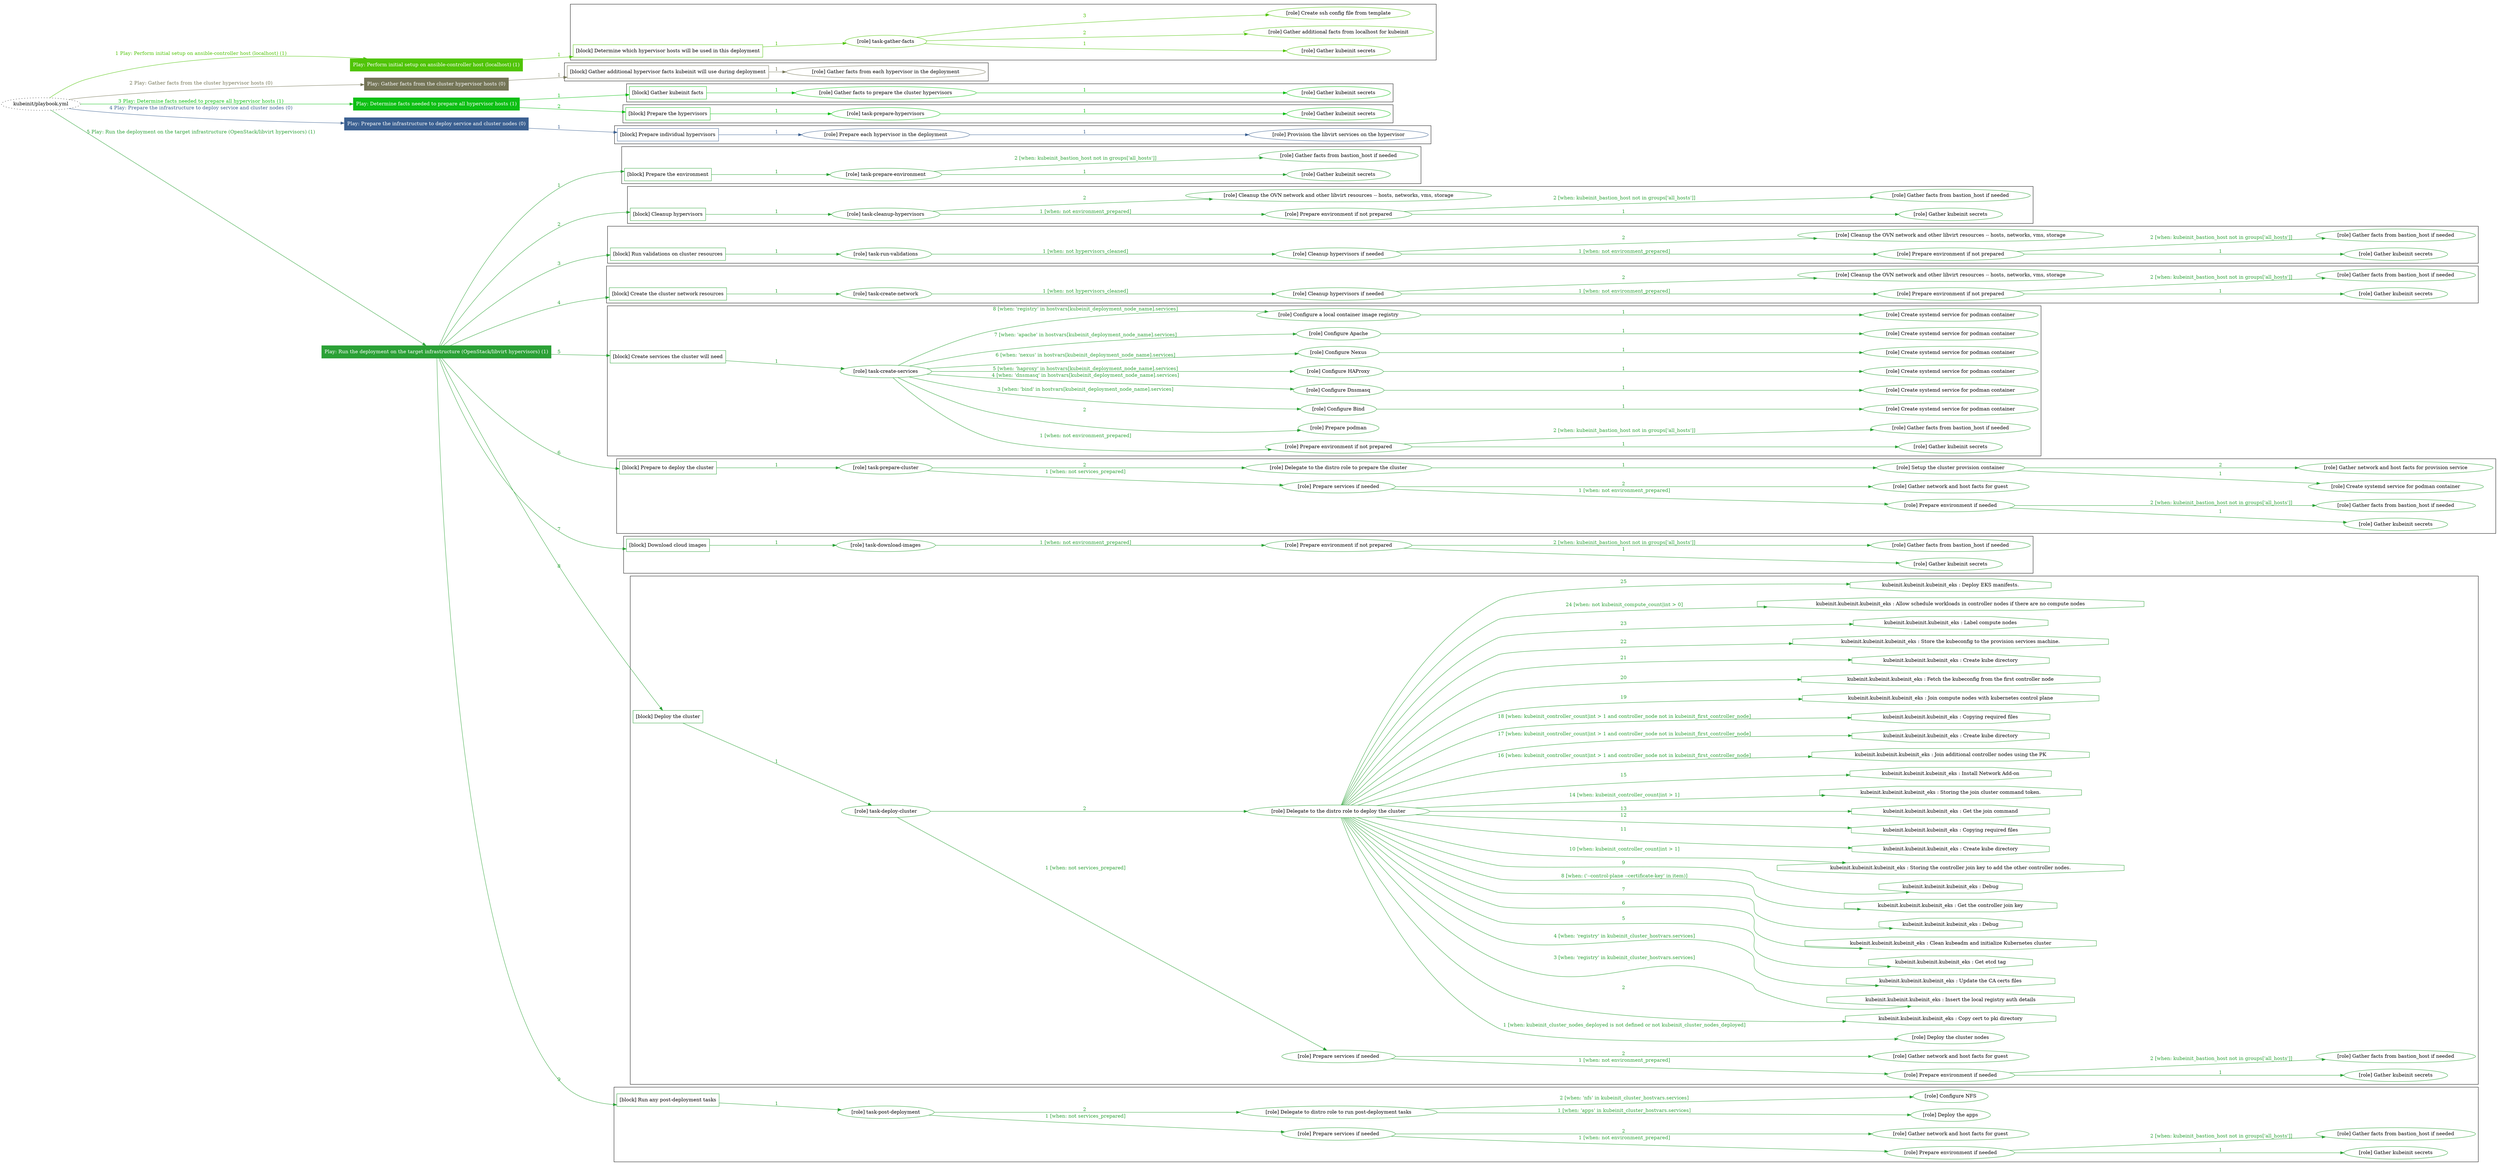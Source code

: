 digraph {
	graph [concentrate=true ordering=in rankdir=LR ratio=fill]
	edge [esep=5 sep=10]
	"kubeinit/playbook.yml" [URL="/home/runner/work/kubeinit/kubeinit/kubeinit/playbook.yml" id=playbook_4eaa4ac2 style=dotted]
	"kubeinit/playbook.yml" -> play_389b3fda [label="1 Play: Perform initial setup on ansible-controller host (localhost) (1)" color="#50c408" fontcolor="#50c408" id=edge_play_389b3fda labeltooltip="1 Play: Perform initial setup on ansible-controller host (localhost) (1)" tooltip="1 Play: Perform initial setup on ansible-controller host (localhost) (1)"]
	subgraph "Play: Perform initial setup on ansible-controller host (localhost) (1)" {
		play_389b3fda [label="Play: Perform initial setup on ansible-controller host (localhost) (1)" URL="/home/runner/work/kubeinit/kubeinit/kubeinit/playbook.yml" color="#50c408" fontcolor="#ffffff" id=play_389b3fda shape=box style=filled tooltip=localhost]
		play_389b3fda -> block_c5cfc86b [label=1 color="#50c408" fontcolor="#50c408" id=edge_block_c5cfc86b labeltooltip=1 tooltip=1]
		subgraph cluster_block_c5cfc86b {
			block_c5cfc86b [label="[block] Determine which hypervisor hosts will be used in this deployment" URL="/home/runner/work/kubeinit/kubeinit/kubeinit/playbook.yml" color="#50c408" id=block_c5cfc86b labeltooltip="Determine which hypervisor hosts will be used in this deployment" shape=box tooltip="Determine which hypervisor hosts will be used in this deployment"]
			block_c5cfc86b -> role_3ee952dc [label="1 " color="#50c408" fontcolor="#50c408" id=edge_role_3ee952dc labeltooltip="1 " tooltip="1 "]
			subgraph "task-gather-facts" {
				role_3ee952dc [label="[role] task-gather-facts" URL="/home/runner/work/kubeinit/kubeinit/kubeinit/playbook.yml" color="#50c408" id=role_3ee952dc tooltip="task-gather-facts"]
				role_3ee952dc -> role_5dbcf4b1 [label="1 " color="#50c408" fontcolor="#50c408" id=edge_role_5dbcf4b1 labeltooltip="1 " tooltip="1 "]
				subgraph "Gather kubeinit secrets" {
					role_5dbcf4b1 [label="[role] Gather kubeinit secrets" URL="/home/runner/.ansible/collections/ansible_collections/kubeinit/kubeinit/roles/kubeinit_prepare/tasks/build_hypervisors_group.yml" color="#50c408" id=role_5dbcf4b1 tooltip="Gather kubeinit secrets"]
				}
				role_3ee952dc -> role_9d2fc54e [label="2 " color="#50c408" fontcolor="#50c408" id=edge_role_9d2fc54e labeltooltip="2 " tooltip="2 "]
				subgraph "Gather additional facts from localhost for kubeinit" {
					role_9d2fc54e [label="[role] Gather additional facts from localhost for kubeinit" URL="/home/runner/.ansible/collections/ansible_collections/kubeinit/kubeinit/roles/kubeinit_prepare/tasks/build_hypervisors_group.yml" color="#50c408" id=role_9d2fc54e tooltip="Gather additional facts from localhost for kubeinit"]
				}
				role_3ee952dc -> role_107db66c [label="3 " color="#50c408" fontcolor="#50c408" id=edge_role_107db66c labeltooltip="3 " tooltip="3 "]
				subgraph "Create ssh config file from template" {
					role_107db66c [label="[role] Create ssh config file from template" URL="/home/runner/.ansible/collections/ansible_collections/kubeinit/kubeinit/roles/kubeinit_prepare/tasks/build_hypervisors_group.yml" color="#50c408" id=role_107db66c tooltip="Create ssh config file from template"]
				}
			}
		}
	}
	"kubeinit/playbook.yml" -> play_c2d17267 [label="2 Play: Gather facts from the cluster hypervisor hosts (0)" color="#747557" fontcolor="#747557" id=edge_play_c2d17267 labeltooltip="2 Play: Gather facts from the cluster hypervisor hosts (0)" tooltip="2 Play: Gather facts from the cluster hypervisor hosts (0)"]
	subgraph "Play: Gather facts from the cluster hypervisor hosts (0)" {
		play_c2d17267 [label="Play: Gather facts from the cluster hypervisor hosts (0)" URL="/home/runner/work/kubeinit/kubeinit/kubeinit/playbook.yml" color="#747557" fontcolor="#ffffff" id=play_c2d17267 shape=box style=filled tooltip="Play: Gather facts from the cluster hypervisor hosts (0)"]
		play_c2d17267 -> block_f0e3a8f0 [label=1 color="#747557" fontcolor="#747557" id=edge_block_f0e3a8f0 labeltooltip=1 tooltip=1]
		subgraph cluster_block_f0e3a8f0 {
			block_f0e3a8f0 [label="[block] Gather additional hypervisor facts kubeinit will use during deployment" URL="/home/runner/work/kubeinit/kubeinit/kubeinit/playbook.yml" color="#747557" id=block_f0e3a8f0 labeltooltip="Gather additional hypervisor facts kubeinit will use during deployment" shape=box tooltip="Gather additional hypervisor facts kubeinit will use during deployment"]
			block_f0e3a8f0 -> role_b807573f [label="1 " color="#747557" fontcolor="#747557" id=edge_role_b807573f labeltooltip="1 " tooltip="1 "]
			subgraph "Gather facts from each hypervisor in the deployment" {
				role_b807573f [label="[role] Gather facts from each hypervisor in the deployment" URL="/home/runner/work/kubeinit/kubeinit/kubeinit/playbook.yml" color="#747557" id=role_b807573f tooltip="Gather facts from each hypervisor in the deployment"]
			}
		}
	}
	"kubeinit/playbook.yml" -> play_6e90fff3 [label="3 Play: Determine facts needed to prepare all hypervisor hosts (1)" color="#0dbf14" fontcolor="#0dbf14" id=edge_play_6e90fff3 labeltooltip="3 Play: Determine facts needed to prepare all hypervisor hosts (1)" tooltip="3 Play: Determine facts needed to prepare all hypervisor hosts (1)"]
	subgraph "Play: Determine facts needed to prepare all hypervisor hosts (1)" {
		play_6e90fff3 [label="Play: Determine facts needed to prepare all hypervisor hosts (1)" URL="/home/runner/work/kubeinit/kubeinit/kubeinit/playbook.yml" color="#0dbf14" fontcolor="#ffffff" id=play_6e90fff3 shape=box style=filled tooltip=localhost]
		play_6e90fff3 -> block_ee48f2d7 [label=1 color="#0dbf14" fontcolor="#0dbf14" id=edge_block_ee48f2d7 labeltooltip=1 tooltip=1]
		subgraph cluster_block_ee48f2d7 {
			block_ee48f2d7 [label="[block] Gather kubeinit facts" URL="/home/runner/work/kubeinit/kubeinit/kubeinit/playbook.yml" color="#0dbf14" id=block_ee48f2d7 labeltooltip="Gather kubeinit facts" shape=box tooltip="Gather kubeinit facts"]
			block_ee48f2d7 -> role_a13eeb2f [label="1 " color="#0dbf14" fontcolor="#0dbf14" id=edge_role_a13eeb2f labeltooltip="1 " tooltip="1 "]
			subgraph "Gather facts to prepare the cluster hypervisors" {
				role_a13eeb2f [label="[role] Gather facts to prepare the cluster hypervisors" URL="/home/runner/work/kubeinit/kubeinit/kubeinit/playbook.yml" color="#0dbf14" id=role_a13eeb2f tooltip="Gather facts to prepare the cluster hypervisors"]
				role_a13eeb2f -> role_ebe584b3 [label="1 " color="#0dbf14" fontcolor="#0dbf14" id=edge_role_ebe584b3 labeltooltip="1 " tooltip="1 "]
				subgraph "Gather kubeinit secrets" {
					role_ebe584b3 [label="[role] Gather kubeinit secrets" URL="/home/runner/.ansible/collections/ansible_collections/kubeinit/kubeinit/roles/kubeinit_prepare/tasks/gather_kubeinit_facts.yml" color="#0dbf14" id=role_ebe584b3 tooltip="Gather kubeinit secrets"]
				}
			}
		}
		play_6e90fff3 -> block_128066a4 [label=2 color="#0dbf14" fontcolor="#0dbf14" id=edge_block_128066a4 labeltooltip=2 tooltip=2]
		subgraph cluster_block_128066a4 {
			block_128066a4 [label="[block] Prepare the hypervisors" URL="/home/runner/work/kubeinit/kubeinit/kubeinit/playbook.yml" color="#0dbf14" id=block_128066a4 labeltooltip="Prepare the hypervisors" shape=box tooltip="Prepare the hypervisors"]
			block_128066a4 -> role_3f89dc6e [label="1 " color="#0dbf14" fontcolor="#0dbf14" id=edge_role_3f89dc6e labeltooltip="1 " tooltip="1 "]
			subgraph "task-prepare-hypervisors" {
				role_3f89dc6e [label="[role] task-prepare-hypervisors" URL="/home/runner/work/kubeinit/kubeinit/kubeinit/playbook.yml" color="#0dbf14" id=role_3f89dc6e tooltip="task-prepare-hypervisors"]
				role_3f89dc6e -> role_846c3383 [label="1 " color="#0dbf14" fontcolor="#0dbf14" id=edge_role_846c3383 labeltooltip="1 " tooltip="1 "]
				subgraph "Gather kubeinit secrets" {
					role_846c3383 [label="[role] Gather kubeinit secrets" URL="/home/runner/.ansible/collections/ansible_collections/kubeinit/kubeinit/roles/kubeinit_prepare/tasks/gather_kubeinit_facts.yml" color="#0dbf14" id=role_846c3383 tooltip="Gather kubeinit secrets"]
				}
			}
		}
	}
	"kubeinit/playbook.yml" -> play_71c38db3 [label="4 Play: Prepare the infrastructure to deploy service and cluster nodes (0)" color="#3b6091" fontcolor="#3b6091" id=edge_play_71c38db3 labeltooltip="4 Play: Prepare the infrastructure to deploy service and cluster nodes (0)" tooltip="4 Play: Prepare the infrastructure to deploy service and cluster nodes (0)"]
	subgraph "Play: Prepare the infrastructure to deploy service and cluster nodes (0)" {
		play_71c38db3 [label="Play: Prepare the infrastructure to deploy service and cluster nodes (0)" URL="/home/runner/work/kubeinit/kubeinit/kubeinit/playbook.yml" color="#3b6091" fontcolor="#ffffff" id=play_71c38db3 shape=box style=filled tooltip="Play: Prepare the infrastructure to deploy service and cluster nodes (0)"]
		play_71c38db3 -> block_37c9a127 [label=1 color="#3b6091" fontcolor="#3b6091" id=edge_block_37c9a127 labeltooltip=1 tooltip=1]
		subgraph cluster_block_37c9a127 {
			block_37c9a127 [label="[block] Prepare individual hypervisors" URL="/home/runner/work/kubeinit/kubeinit/kubeinit/playbook.yml" color="#3b6091" id=block_37c9a127 labeltooltip="Prepare individual hypervisors" shape=box tooltip="Prepare individual hypervisors"]
			block_37c9a127 -> role_8c70f0a2 [label="1 " color="#3b6091" fontcolor="#3b6091" id=edge_role_8c70f0a2 labeltooltip="1 " tooltip="1 "]
			subgraph "Prepare each hypervisor in the deployment" {
				role_8c70f0a2 [label="[role] Prepare each hypervisor in the deployment" URL="/home/runner/work/kubeinit/kubeinit/kubeinit/playbook.yml" color="#3b6091" id=role_8c70f0a2 tooltip="Prepare each hypervisor in the deployment"]
				role_8c70f0a2 -> role_925595d8 [label="1 " color="#3b6091" fontcolor="#3b6091" id=edge_role_925595d8 labeltooltip="1 " tooltip="1 "]
				subgraph "Provision the libvirt services on the hypervisor" {
					role_925595d8 [label="[role] Provision the libvirt services on the hypervisor" URL="/home/runner/.ansible/collections/ansible_collections/kubeinit/kubeinit/roles/kubeinit_prepare/tasks/prepare_hypervisor.yml" color="#3b6091" id=role_925595d8 tooltip="Provision the libvirt services on the hypervisor"]
				}
			}
		}
	}
	"kubeinit/playbook.yml" -> play_951ae9b7 [label="5 Play: Run the deployment on the target infrastructure (OpenStack/libvirt hypervisors) (1)" color="#2ba136" fontcolor="#2ba136" id=edge_play_951ae9b7 labeltooltip="5 Play: Run the deployment on the target infrastructure (OpenStack/libvirt hypervisors) (1)" tooltip="5 Play: Run the deployment on the target infrastructure (OpenStack/libvirt hypervisors) (1)"]
	subgraph "Play: Run the deployment on the target infrastructure (OpenStack/libvirt hypervisors) (1)" {
		play_951ae9b7 [label="Play: Run the deployment on the target infrastructure (OpenStack/libvirt hypervisors) (1)" URL="/home/runner/work/kubeinit/kubeinit/kubeinit/playbook.yml" color="#2ba136" fontcolor="#ffffff" id=play_951ae9b7 shape=box style=filled tooltip=localhost]
		play_951ae9b7 -> block_eb4e0dd3 [label=1 color="#2ba136" fontcolor="#2ba136" id=edge_block_eb4e0dd3 labeltooltip=1 tooltip=1]
		subgraph cluster_block_eb4e0dd3 {
			block_eb4e0dd3 [label="[block] Prepare the environment" URL="/home/runner/work/kubeinit/kubeinit/kubeinit/playbook.yml" color="#2ba136" id=block_eb4e0dd3 labeltooltip="Prepare the environment" shape=box tooltip="Prepare the environment"]
			block_eb4e0dd3 -> role_709c0f2e [label="1 " color="#2ba136" fontcolor="#2ba136" id=edge_role_709c0f2e labeltooltip="1 " tooltip="1 "]
			subgraph "task-prepare-environment" {
				role_709c0f2e [label="[role] task-prepare-environment" URL="/home/runner/work/kubeinit/kubeinit/kubeinit/playbook.yml" color="#2ba136" id=role_709c0f2e tooltip="task-prepare-environment"]
				role_709c0f2e -> role_3cc2154a [label="1 " color="#2ba136" fontcolor="#2ba136" id=edge_role_3cc2154a labeltooltip="1 " tooltip="1 "]
				subgraph "Gather kubeinit secrets" {
					role_3cc2154a [label="[role] Gather kubeinit secrets" URL="/home/runner/.ansible/collections/ansible_collections/kubeinit/kubeinit/roles/kubeinit_prepare/tasks/gather_kubeinit_facts.yml" color="#2ba136" id=role_3cc2154a tooltip="Gather kubeinit secrets"]
				}
				role_709c0f2e -> role_15e34fb3 [label="2 [when: kubeinit_bastion_host not in groups['all_hosts']]" color="#2ba136" fontcolor="#2ba136" id=edge_role_15e34fb3 labeltooltip="2 [when: kubeinit_bastion_host not in groups['all_hosts']]" tooltip="2 [when: kubeinit_bastion_host not in groups['all_hosts']]"]
				subgraph "Gather facts from bastion_host if needed" {
					role_15e34fb3 [label="[role] Gather facts from bastion_host if needed" URL="/home/runner/.ansible/collections/ansible_collections/kubeinit/kubeinit/roles/kubeinit_prepare/tasks/main.yml" color="#2ba136" id=role_15e34fb3 tooltip="Gather facts from bastion_host if needed"]
				}
			}
		}
		play_951ae9b7 -> block_71222b27 [label=2 color="#2ba136" fontcolor="#2ba136" id=edge_block_71222b27 labeltooltip=2 tooltip=2]
		subgraph cluster_block_71222b27 {
			block_71222b27 [label="[block] Cleanup hypervisors" URL="/home/runner/work/kubeinit/kubeinit/kubeinit/playbook.yml" color="#2ba136" id=block_71222b27 labeltooltip="Cleanup hypervisors" shape=box tooltip="Cleanup hypervisors"]
			block_71222b27 -> role_9282ffd3 [label="1 " color="#2ba136" fontcolor="#2ba136" id=edge_role_9282ffd3 labeltooltip="1 " tooltip="1 "]
			subgraph "task-cleanup-hypervisors" {
				role_9282ffd3 [label="[role] task-cleanup-hypervisors" URL="/home/runner/work/kubeinit/kubeinit/kubeinit/playbook.yml" color="#2ba136" id=role_9282ffd3 tooltip="task-cleanup-hypervisors"]
				role_9282ffd3 -> role_5e392757 [label="1 [when: not environment_prepared]" color="#2ba136" fontcolor="#2ba136" id=edge_role_5e392757 labeltooltip="1 [when: not environment_prepared]" tooltip="1 [when: not environment_prepared]"]
				subgraph "Prepare environment if not prepared" {
					role_5e392757 [label="[role] Prepare environment if not prepared" URL="/home/runner/.ansible/collections/ansible_collections/kubeinit/kubeinit/roles/kubeinit_libvirt/tasks/cleanup_hypervisors.yml" color="#2ba136" id=role_5e392757 tooltip="Prepare environment if not prepared"]
					role_5e392757 -> role_b1d363d3 [label="1 " color="#2ba136" fontcolor="#2ba136" id=edge_role_b1d363d3 labeltooltip="1 " tooltip="1 "]
					subgraph "Gather kubeinit secrets" {
						role_b1d363d3 [label="[role] Gather kubeinit secrets" URL="/home/runner/.ansible/collections/ansible_collections/kubeinit/kubeinit/roles/kubeinit_prepare/tasks/gather_kubeinit_facts.yml" color="#2ba136" id=role_b1d363d3 tooltip="Gather kubeinit secrets"]
					}
					role_5e392757 -> role_bd1eea1e [label="2 [when: kubeinit_bastion_host not in groups['all_hosts']]" color="#2ba136" fontcolor="#2ba136" id=edge_role_bd1eea1e labeltooltip="2 [when: kubeinit_bastion_host not in groups['all_hosts']]" tooltip="2 [when: kubeinit_bastion_host not in groups['all_hosts']]"]
					subgraph "Gather facts from bastion_host if needed" {
						role_bd1eea1e [label="[role] Gather facts from bastion_host if needed" URL="/home/runner/.ansible/collections/ansible_collections/kubeinit/kubeinit/roles/kubeinit_prepare/tasks/main.yml" color="#2ba136" id=role_bd1eea1e tooltip="Gather facts from bastion_host if needed"]
					}
				}
				role_9282ffd3 -> role_4895299f [label="2 " color="#2ba136" fontcolor="#2ba136" id=edge_role_4895299f labeltooltip="2 " tooltip="2 "]
				subgraph "Cleanup the OVN network and other libvirt resources -- hosts, networks, vms, storage" {
					role_4895299f [label="[role] Cleanup the OVN network and other libvirt resources -- hosts, networks, vms, storage" URL="/home/runner/.ansible/collections/ansible_collections/kubeinit/kubeinit/roles/kubeinit_libvirt/tasks/cleanup_hypervisors.yml" color="#2ba136" id=role_4895299f tooltip="Cleanup the OVN network and other libvirt resources -- hosts, networks, vms, storage"]
				}
			}
		}
		play_951ae9b7 -> block_9e4df261 [label=3 color="#2ba136" fontcolor="#2ba136" id=edge_block_9e4df261 labeltooltip=3 tooltip=3]
		subgraph cluster_block_9e4df261 {
			block_9e4df261 [label="[block] Run validations on cluster resources" URL="/home/runner/work/kubeinit/kubeinit/kubeinit/playbook.yml" color="#2ba136" id=block_9e4df261 labeltooltip="Run validations on cluster resources" shape=box tooltip="Run validations on cluster resources"]
			block_9e4df261 -> role_d2668e28 [label="1 " color="#2ba136" fontcolor="#2ba136" id=edge_role_d2668e28 labeltooltip="1 " tooltip="1 "]
			subgraph "task-run-validations" {
				role_d2668e28 [label="[role] task-run-validations" URL="/home/runner/work/kubeinit/kubeinit/kubeinit/playbook.yml" color="#2ba136" id=role_d2668e28 tooltip="task-run-validations"]
				role_d2668e28 -> role_432cb6c5 [label="1 [when: not hypervisors_cleaned]" color="#2ba136" fontcolor="#2ba136" id=edge_role_432cb6c5 labeltooltip="1 [when: not hypervisors_cleaned]" tooltip="1 [when: not hypervisors_cleaned]"]
				subgraph "Cleanup hypervisors if needed" {
					role_432cb6c5 [label="[role] Cleanup hypervisors if needed" URL="/home/runner/.ansible/collections/ansible_collections/kubeinit/kubeinit/roles/kubeinit_validations/tasks/main.yml" color="#2ba136" id=role_432cb6c5 tooltip="Cleanup hypervisors if needed"]
					role_432cb6c5 -> role_3a2077da [label="1 [when: not environment_prepared]" color="#2ba136" fontcolor="#2ba136" id=edge_role_3a2077da labeltooltip="1 [when: not environment_prepared]" tooltip="1 [when: not environment_prepared]"]
					subgraph "Prepare environment if not prepared" {
						role_3a2077da [label="[role] Prepare environment if not prepared" URL="/home/runner/.ansible/collections/ansible_collections/kubeinit/kubeinit/roles/kubeinit_libvirt/tasks/cleanup_hypervisors.yml" color="#2ba136" id=role_3a2077da tooltip="Prepare environment if not prepared"]
						role_3a2077da -> role_33b1f776 [label="1 " color="#2ba136" fontcolor="#2ba136" id=edge_role_33b1f776 labeltooltip="1 " tooltip="1 "]
						subgraph "Gather kubeinit secrets" {
							role_33b1f776 [label="[role] Gather kubeinit secrets" URL="/home/runner/.ansible/collections/ansible_collections/kubeinit/kubeinit/roles/kubeinit_prepare/tasks/gather_kubeinit_facts.yml" color="#2ba136" id=role_33b1f776 tooltip="Gather kubeinit secrets"]
						}
						role_3a2077da -> role_b4c699b9 [label="2 [when: kubeinit_bastion_host not in groups['all_hosts']]" color="#2ba136" fontcolor="#2ba136" id=edge_role_b4c699b9 labeltooltip="2 [when: kubeinit_bastion_host not in groups['all_hosts']]" tooltip="2 [when: kubeinit_bastion_host not in groups['all_hosts']]"]
						subgraph "Gather facts from bastion_host if needed" {
							role_b4c699b9 [label="[role] Gather facts from bastion_host if needed" URL="/home/runner/.ansible/collections/ansible_collections/kubeinit/kubeinit/roles/kubeinit_prepare/tasks/main.yml" color="#2ba136" id=role_b4c699b9 tooltip="Gather facts from bastion_host if needed"]
						}
					}
					role_432cb6c5 -> role_2910a729 [label="2 " color="#2ba136" fontcolor="#2ba136" id=edge_role_2910a729 labeltooltip="2 " tooltip="2 "]
					subgraph "Cleanup the OVN network and other libvirt resources -- hosts, networks, vms, storage" {
						role_2910a729 [label="[role] Cleanup the OVN network and other libvirt resources -- hosts, networks, vms, storage" URL="/home/runner/.ansible/collections/ansible_collections/kubeinit/kubeinit/roles/kubeinit_libvirt/tasks/cleanup_hypervisors.yml" color="#2ba136" id=role_2910a729 tooltip="Cleanup the OVN network and other libvirt resources -- hosts, networks, vms, storage"]
					}
				}
			}
		}
		play_951ae9b7 -> block_99feb5bc [label=4 color="#2ba136" fontcolor="#2ba136" id=edge_block_99feb5bc labeltooltip=4 tooltip=4]
		subgraph cluster_block_99feb5bc {
			block_99feb5bc [label="[block] Create the cluster network resources" URL="/home/runner/work/kubeinit/kubeinit/kubeinit/playbook.yml" color="#2ba136" id=block_99feb5bc labeltooltip="Create the cluster network resources" shape=box tooltip="Create the cluster network resources"]
			block_99feb5bc -> role_24956ad6 [label="1 " color="#2ba136" fontcolor="#2ba136" id=edge_role_24956ad6 labeltooltip="1 " tooltip="1 "]
			subgraph "task-create-network" {
				role_24956ad6 [label="[role] task-create-network" URL="/home/runner/work/kubeinit/kubeinit/kubeinit/playbook.yml" color="#2ba136" id=role_24956ad6 tooltip="task-create-network"]
				role_24956ad6 -> role_b7247e96 [label="1 [when: not hypervisors_cleaned]" color="#2ba136" fontcolor="#2ba136" id=edge_role_b7247e96 labeltooltip="1 [when: not hypervisors_cleaned]" tooltip="1 [when: not hypervisors_cleaned]"]
				subgraph "Cleanup hypervisors if needed" {
					role_b7247e96 [label="[role] Cleanup hypervisors if needed" URL="/home/runner/.ansible/collections/ansible_collections/kubeinit/kubeinit/roles/kubeinit_libvirt/tasks/create_network.yml" color="#2ba136" id=role_b7247e96 tooltip="Cleanup hypervisors if needed"]
					role_b7247e96 -> role_4da72c19 [label="1 [when: not environment_prepared]" color="#2ba136" fontcolor="#2ba136" id=edge_role_4da72c19 labeltooltip="1 [when: not environment_prepared]" tooltip="1 [when: not environment_prepared]"]
					subgraph "Prepare environment if not prepared" {
						role_4da72c19 [label="[role] Prepare environment if not prepared" URL="/home/runner/.ansible/collections/ansible_collections/kubeinit/kubeinit/roles/kubeinit_libvirt/tasks/cleanup_hypervisors.yml" color="#2ba136" id=role_4da72c19 tooltip="Prepare environment if not prepared"]
						role_4da72c19 -> role_7ee9c66b [label="1 " color="#2ba136" fontcolor="#2ba136" id=edge_role_7ee9c66b labeltooltip="1 " tooltip="1 "]
						subgraph "Gather kubeinit secrets" {
							role_7ee9c66b [label="[role] Gather kubeinit secrets" URL="/home/runner/.ansible/collections/ansible_collections/kubeinit/kubeinit/roles/kubeinit_prepare/tasks/gather_kubeinit_facts.yml" color="#2ba136" id=role_7ee9c66b tooltip="Gather kubeinit secrets"]
						}
						role_4da72c19 -> role_d8dd4d24 [label="2 [when: kubeinit_bastion_host not in groups['all_hosts']]" color="#2ba136" fontcolor="#2ba136" id=edge_role_d8dd4d24 labeltooltip="2 [when: kubeinit_bastion_host not in groups['all_hosts']]" tooltip="2 [when: kubeinit_bastion_host not in groups['all_hosts']]"]
						subgraph "Gather facts from bastion_host if needed" {
							role_d8dd4d24 [label="[role] Gather facts from bastion_host if needed" URL="/home/runner/.ansible/collections/ansible_collections/kubeinit/kubeinit/roles/kubeinit_prepare/tasks/main.yml" color="#2ba136" id=role_d8dd4d24 tooltip="Gather facts from bastion_host if needed"]
						}
					}
					role_b7247e96 -> role_22e940fd [label="2 " color="#2ba136" fontcolor="#2ba136" id=edge_role_22e940fd labeltooltip="2 " tooltip="2 "]
					subgraph "Cleanup the OVN network and other libvirt resources -- hosts, networks, vms, storage" {
						role_22e940fd [label="[role] Cleanup the OVN network and other libvirt resources -- hosts, networks, vms, storage" URL="/home/runner/.ansible/collections/ansible_collections/kubeinit/kubeinit/roles/kubeinit_libvirt/tasks/cleanup_hypervisors.yml" color="#2ba136" id=role_22e940fd tooltip="Cleanup the OVN network and other libvirt resources -- hosts, networks, vms, storage"]
					}
				}
			}
		}
		play_951ae9b7 -> block_f63afcdb [label=5 color="#2ba136" fontcolor="#2ba136" id=edge_block_f63afcdb labeltooltip=5 tooltip=5]
		subgraph cluster_block_f63afcdb {
			block_f63afcdb [label="[block] Create services the cluster will need" URL="/home/runner/work/kubeinit/kubeinit/kubeinit/playbook.yml" color="#2ba136" id=block_f63afcdb labeltooltip="Create services the cluster will need" shape=box tooltip="Create services the cluster will need"]
			block_f63afcdb -> role_c8ad54e7 [label="1 " color="#2ba136" fontcolor="#2ba136" id=edge_role_c8ad54e7 labeltooltip="1 " tooltip="1 "]
			subgraph "task-create-services" {
				role_c8ad54e7 [label="[role] task-create-services" URL="/home/runner/work/kubeinit/kubeinit/kubeinit/playbook.yml" color="#2ba136" id=role_c8ad54e7 tooltip="task-create-services"]
				role_c8ad54e7 -> role_fe7faa7a [label="1 [when: not environment_prepared]" color="#2ba136" fontcolor="#2ba136" id=edge_role_fe7faa7a labeltooltip="1 [when: not environment_prepared]" tooltip="1 [when: not environment_prepared]"]
				subgraph "Prepare environment if not prepared" {
					role_fe7faa7a [label="[role] Prepare environment if not prepared" URL="/home/runner/.ansible/collections/ansible_collections/kubeinit/kubeinit/roles/kubeinit_services/tasks/main.yml" color="#2ba136" id=role_fe7faa7a tooltip="Prepare environment if not prepared"]
					role_fe7faa7a -> role_544be35b [label="1 " color="#2ba136" fontcolor="#2ba136" id=edge_role_544be35b labeltooltip="1 " tooltip="1 "]
					subgraph "Gather kubeinit secrets" {
						role_544be35b [label="[role] Gather kubeinit secrets" URL="/home/runner/.ansible/collections/ansible_collections/kubeinit/kubeinit/roles/kubeinit_prepare/tasks/gather_kubeinit_facts.yml" color="#2ba136" id=role_544be35b tooltip="Gather kubeinit secrets"]
					}
					role_fe7faa7a -> role_38c7f902 [label="2 [when: kubeinit_bastion_host not in groups['all_hosts']]" color="#2ba136" fontcolor="#2ba136" id=edge_role_38c7f902 labeltooltip="2 [when: kubeinit_bastion_host not in groups['all_hosts']]" tooltip="2 [when: kubeinit_bastion_host not in groups['all_hosts']]"]
					subgraph "Gather facts from bastion_host if needed" {
						role_38c7f902 [label="[role] Gather facts from bastion_host if needed" URL="/home/runner/.ansible/collections/ansible_collections/kubeinit/kubeinit/roles/kubeinit_prepare/tasks/main.yml" color="#2ba136" id=role_38c7f902 tooltip="Gather facts from bastion_host if needed"]
					}
				}
				role_c8ad54e7 -> role_aab6df0b [label="2 " color="#2ba136" fontcolor="#2ba136" id=edge_role_aab6df0b labeltooltip="2 " tooltip="2 "]
				subgraph "Prepare podman" {
					role_aab6df0b [label="[role] Prepare podman" URL="/home/runner/.ansible/collections/ansible_collections/kubeinit/kubeinit/roles/kubeinit_services/tasks/00_create_service_pod.yml" color="#2ba136" id=role_aab6df0b tooltip="Prepare podman"]
				}
				role_c8ad54e7 -> role_eaf9af54 [label="3 [when: 'bind' in hostvars[kubeinit_deployment_node_name].services]" color="#2ba136" fontcolor="#2ba136" id=edge_role_eaf9af54 labeltooltip="3 [when: 'bind' in hostvars[kubeinit_deployment_node_name].services]" tooltip="3 [when: 'bind' in hostvars[kubeinit_deployment_node_name].services]"]
				subgraph "Configure Bind" {
					role_eaf9af54 [label="[role] Configure Bind" URL="/home/runner/.ansible/collections/ansible_collections/kubeinit/kubeinit/roles/kubeinit_services/tasks/start_services_containers.yml" color="#2ba136" id=role_eaf9af54 tooltip="Configure Bind"]
					role_eaf9af54 -> role_8eada1ae [label="1 " color="#2ba136" fontcolor="#2ba136" id=edge_role_8eada1ae labeltooltip="1 " tooltip="1 "]
					subgraph "Create systemd service for podman container" {
						role_8eada1ae [label="[role] Create systemd service for podman container" URL="/home/runner/.ansible/collections/ansible_collections/kubeinit/kubeinit/roles/kubeinit_bind/tasks/main.yml" color="#2ba136" id=role_8eada1ae tooltip="Create systemd service for podman container"]
					}
				}
				role_c8ad54e7 -> role_f643b420 [label="4 [when: 'dnsmasq' in hostvars[kubeinit_deployment_node_name].services]" color="#2ba136" fontcolor="#2ba136" id=edge_role_f643b420 labeltooltip="4 [when: 'dnsmasq' in hostvars[kubeinit_deployment_node_name].services]" tooltip="4 [when: 'dnsmasq' in hostvars[kubeinit_deployment_node_name].services]"]
				subgraph "Configure Dnsmasq" {
					role_f643b420 [label="[role] Configure Dnsmasq" URL="/home/runner/.ansible/collections/ansible_collections/kubeinit/kubeinit/roles/kubeinit_services/tasks/start_services_containers.yml" color="#2ba136" id=role_f643b420 tooltip="Configure Dnsmasq"]
					role_f643b420 -> role_b0a8173b [label="1 " color="#2ba136" fontcolor="#2ba136" id=edge_role_b0a8173b labeltooltip="1 " tooltip="1 "]
					subgraph "Create systemd service for podman container" {
						role_b0a8173b [label="[role] Create systemd service for podman container" URL="/home/runner/.ansible/collections/ansible_collections/kubeinit/kubeinit/roles/kubeinit_dnsmasq/tasks/main.yml" color="#2ba136" id=role_b0a8173b tooltip="Create systemd service for podman container"]
					}
				}
				role_c8ad54e7 -> role_64bb455c [label="5 [when: 'haproxy' in hostvars[kubeinit_deployment_node_name].services]" color="#2ba136" fontcolor="#2ba136" id=edge_role_64bb455c labeltooltip="5 [when: 'haproxy' in hostvars[kubeinit_deployment_node_name].services]" tooltip="5 [when: 'haproxy' in hostvars[kubeinit_deployment_node_name].services]"]
				subgraph "Configure HAProxy" {
					role_64bb455c [label="[role] Configure HAProxy" URL="/home/runner/.ansible/collections/ansible_collections/kubeinit/kubeinit/roles/kubeinit_services/tasks/start_services_containers.yml" color="#2ba136" id=role_64bb455c tooltip="Configure HAProxy"]
					role_64bb455c -> role_22ed9032 [label="1 " color="#2ba136" fontcolor="#2ba136" id=edge_role_22ed9032 labeltooltip="1 " tooltip="1 "]
					subgraph "Create systemd service for podman container" {
						role_22ed9032 [label="[role] Create systemd service for podman container" URL="/home/runner/.ansible/collections/ansible_collections/kubeinit/kubeinit/roles/kubeinit_haproxy/tasks/main.yml" color="#2ba136" id=role_22ed9032 tooltip="Create systemd service for podman container"]
					}
				}
				role_c8ad54e7 -> role_58de0529 [label="6 [when: 'nexus' in hostvars[kubeinit_deployment_node_name].services]" color="#2ba136" fontcolor="#2ba136" id=edge_role_58de0529 labeltooltip="6 [when: 'nexus' in hostvars[kubeinit_deployment_node_name].services]" tooltip="6 [when: 'nexus' in hostvars[kubeinit_deployment_node_name].services]"]
				subgraph "Configure Nexus" {
					role_58de0529 [label="[role] Configure Nexus" URL="/home/runner/.ansible/collections/ansible_collections/kubeinit/kubeinit/roles/kubeinit_services/tasks/start_services_containers.yml" color="#2ba136" id=role_58de0529 tooltip="Configure Nexus"]
					role_58de0529 -> role_aa24481c [label="1 " color="#2ba136" fontcolor="#2ba136" id=edge_role_aa24481c labeltooltip="1 " tooltip="1 "]
					subgraph "Create systemd service for podman container" {
						role_aa24481c [label="[role] Create systemd service for podman container" URL="/home/runner/.ansible/collections/ansible_collections/kubeinit/kubeinit/roles/kubeinit_nexus/tasks/main.yml" color="#2ba136" id=role_aa24481c tooltip="Create systemd service for podman container"]
					}
				}
				role_c8ad54e7 -> role_687e5db6 [label="7 [when: 'apache' in hostvars[kubeinit_deployment_node_name].services]" color="#2ba136" fontcolor="#2ba136" id=edge_role_687e5db6 labeltooltip="7 [when: 'apache' in hostvars[kubeinit_deployment_node_name].services]" tooltip="7 [when: 'apache' in hostvars[kubeinit_deployment_node_name].services]"]
				subgraph "Configure Apache" {
					role_687e5db6 [label="[role] Configure Apache" URL="/home/runner/.ansible/collections/ansible_collections/kubeinit/kubeinit/roles/kubeinit_services/tasks/start_services_containers.yml" color="#2ba136" id=role_687e5db6 tooltip="Configure Apache"]
					role_687e5db6 -> role_ce0cc618 [label="1 " color="#2ba136" fontcolor="#2ba136" id=edge_role_ce0cc618 labeltooltip="1 " tooltip="1 "]
					subgraph "Create systemd service for podman container" {
						role_ce0cc618 [label="[role] Create systemd service for podman container" URL="/home/runner/.ansible/collections/ansible_collections/kubeinit/kubeinit/roles/kubeinit_apache/tasks/main.yml" color="#2ba136" id=role_ce0cc618 tooltip="Create systemd service for podman container"]
					}
				}
				role_c8ad54e7 -> role_3af01da3 [label="8 [when: 'registry' in hostvars[kubeinit_deployment_node_name].services]" color="#2ba136" fontcolor="#2ba136" id=edge_role_3af01da3 labeltooltip="8 [when: 'registry' in hostvars[kubeinit_deployment_node_name].services]" tooltip="8 [when: 'registry' in hostvars[kubeinit_deployment_node_name].services]"]
				subgraph "Configure a local container image registry" {
					role_3af01da3 [label="[role] Configure a local container image registry" URL="/home/runner/.ansible/collections/ansible_collections/kubeinit/kubeinit/roles/kubeinit_services/tasks/start_services_containers.yml" color="#2ba136" id=role_3af01da3 tooltip="Configure a local container image registry"]
					role_3af01da3 -> role_4e3f6b3b [label="1 " color="#2ba136" fontcolor="#2ba136" id=edge_role_4e3f6b3b labeltooltip="1 " tooltip="1 "]
					subgraph "Create systemd service for podman container" {
						role_4e3f6b3b [label="[role] Create systemd service for podman container" URL="/home/runner/.ansible/collections/ansible_collections/kubeinit/kubeinit/roles/kubeinit_registry/tasks/main.yml" color="#2ba136" id=role_4e3f6b3b tooltip="Create systemd service for podman container"]
					}
				}
			}
		}
		play_951ae9b7 -> block_203d80f3 [label=6 color="#2ba136" fontcolor="#2ba136" id=edge_block_203d80f3 labeltooltip=6 tooltip=6]
		subgraph cluster_block_203d80f3 {
			block_203d80f3 [label="[block] Prepare to deploy the cluster" URL="/home/runner/work/kubeinit/kubeinit/kubeinit/playbook.yml" color="#2ba136" id=block_203d80f3 labeltooltip="Prepare to deploy the cluster" shape=box tooltip="Prepare to deploy the cluster"]
			block_203d80f3 -> role_0ea3e3dd [label="1 " color="#2ba136" fontcolor="#2ba136" id=edge_role_0ea3e3dd labeltooltip="1 " tooltip="1 "]
			subgraph "task-prepare-cluster" {
				role_0ea3e3dd [label="[role] task-prepare-cluster" URL="/home/runner/work/kubeinit/kubeinit/kubeinit/playbook.yml" color="#2ba136" id=role_0ea3e3dd tooltip="task-prepare-cluster"]
				role_0ea3e3dd -> role_b93cefa2 [label="1 [when: not services_prepared]" color="#2ba136" fontcolor="#2ba136" id=edge_role_b93cefa2 labeltooltip="1 [when: not services_prepared]" tooltip="1 [when: not services_prepared]"]
				subgraph "Prepare services if needed" {
					role_b93cefa2 [label="[role] Prepare services if needed" URL="/home/runner/.ansible/collections/ansible_collections/kubeinit/kubeinit/roles/kubeinit_prepare/tasks/prepare_cluster.yml" color="#2ba136" id=role_b93cefa2 tooltip="Prepare services if needed"]
					role_b93cefa2 -> role_4c7b21a1 [label="1 [when: not environment_prepared]" color="#2ba136" fontcolor="#2ba136" id=edge_role_4c7b21a1 labeltooltip="1 [when: not environment_prepared]" tooltip="1 [when: not environment_prepared]"]
					subgraph "Prepare environment if needed" {
						role_4c7b21a1 [label="[role] Prepare environment if needed" URL="/home/runner/.ansible/collections/ansible_collections/kubeinit/kubeinit/roles/kubeinit_services/tasks/prepare_services.yml" color="#2ba136" id=role_4c7b21a1 tooltip="Prepare environment if needed"]
						role_4c7b21a1 -> role_3d43ae56 [label="1 " color="#2ba136" fontcolor="#2ba136" id=edge_role_3d43ae56 labeltooltip="1 " tooltip="1 "]
						subgraph "Gather kubeinit secrets" {
							role_3d43ae56 [label="[role] Gather kubeinit secrets" URL="/home/runner/.ansible/collections/ansible_collections/kubeinit/kubeinit/roles/kubeinit_prepare/tasks/gather_kubeinit_facts.yml" color="#2ba136" id=role_3d43ae56 tooltip="Gather kubeinit secrets"]
						}
						role_4c7b21a1 -> role_b740fed3 [label="2 [when: kubeinit_bastion_host not in groups['all_hosts']]" color="#2ba136" fontcolor="#2ba136" id=edge_role_b740fed3 labeltooltip="2 [when: kubeinit_bastion_host not in groups['all_hosts']]" tooltip="2 [when: kubeinit_bastion_host not in groups['all_hosts']]"]
						subgraph "Gather facts from bastion_host if needed" {
							role_b740fed3 [label="[role] Gather facts from bastion_host if needed" URL="/home/runner/.ansible/collections/ansible_collections/kubeinit/kubeinit/roles/kubeinit_prepare/tasks/main.yml" color="#2ba136" id=role_b740fed3 tooltip="Gather facts from bastion_host if needed"]
						}
					}
					role_b93cefa2 -> role_5d634a9e [label="2 " color="#2ba136" fontcolor="#2ba136" id=edge_role_5d634a9e labeltooltip="2 " tooltip="2 "]
					subgraph "Gather network and host facts for guest" {
						role_5d634a9e [label="[role] Gather network and host facts for guest" URL="/home/runner/.ansible/collections/ansible_collections/kubeinit/kubeinit/roles/kubeinit_services/tasks/prepare_services.yml" color="#2ba136" id=role_5d634a9e tooltip="Gather network and host facts for guest"]
					}
				}
				role_0ea3e3dd -> role_1deda50f [label="2 " color="#2ba136" fontcolor="#2ba136" id=edge_role_1deda50f labeltooltip="2 " tooltip="2 "]
				subgraph "Delegate to the distro role to prepare the cluster" {
					role_1deda50f [label="[role] Delegate to the distro role to prepare the cluster" URL="/home/runner/.ansible/collections/ansible_collections/kubeinit/kubeinit/roles/kubeinit_prepare/tasks/prepare_cluster.yml" color="#2ba136" id=role_1deda50f tooltip="Delegate to the distro role to prepare the cluster"]
					role_1deda50f -> role_d416849d [label="1 " color="#2ba136" fontcolor="#2ba136" id=edge_role_d416849d labeltooltip="1 " tooltip="1 "]
					subgraph "Setup the cluster provision container" {
						role_d416849d [label="[role] Setup the cluster provision container" URL="/home/runner/.ansible/collections/ansible_collections/kubeinit/kubeinit/roles/kubeinit_eks/tasks/prepare_cluster.yml" color="#2ba136" id=role_d416849d tooltip="Setup the cluster provision container"]
						role_d416849d -> role_3b0cd940 [label="1 " color="#2ba136" fontcolor="#2ba136" id=edge_role_3b0cd940 labeltooltip="1 " tooltip="1 "]
						subgraph "Create systemd service for podman container" {
							role_3b0cd940 [label="[role] Create systemd service for podman container" URL="/home/runner/.ansible/collections/ansible_collections/kubeinit/kubeinit/roles/kubeinit_services/tasks/create_provision_container.yml" color="#2ba136" id=role_3b0cd940 tooltip="Create systemd service for podman container"]
						}
						role_d416849d -> role_b22d4c25 [label="2 " color="#2ba136" fontcolor="#2ba136" id=edge_role_b22d4c25 labeltooltip="2 " tooltip="2 "]
						subgraph "Gather network and host facts for provision service" {
							role_b22d4c25 [label="[role] Gather network and host facts for provision service" URL="/home/runner/.ansible/collections/ansible_collections/kubeinit/kubeinit/roles/kubeinit_services/tasks/create_provision_container.yml" color="#2ba136" id=role_b22d4c25 tooltip="Gather network and host facts for provision service"]
						}
					}
				}
			}
		}
		play_951ae9b7 -> block_75271e5d [label=7 color="#2ba136" fontcolor="#2ba136" id=edge_block_75271e5d labeltooltip=7 tooltip=7]
		subgraph cluster_block_75271e5d {
			block_75271e5d [label="[block] Download cloud images" URL="/home/runner/work/kubeinit/kubeinit/kubeinit/playbook.yml" color="#2ba136" id=block_75271e5d labeltooltip="Download cloud images" shape=box tooltip="Download cloud images"]
			block_75271e5d -> role_1987c087 [label="1 " color="#2ba136" fontcolor="#2ba136" id=edge_role_1987c087 labeltooltip="1 " tooltip="1 "]
			subgraph "task-download-images" {
				role_1987c087 [label="[role] task-download-images" URL="/home/runner/work/kubeinit/kubeinit/kubeinit/playbook.yml" color="#2ba136" id=role_1987c087 tooltip="task-download-images"]
				role_1987c087 -> role_efda01b5 [label="1 [when: not environment_prepared]" color="#2ba136" fontcolor="#2ba136" id=edge_role_efda01b5 labeltooltip="1 [when: not environment_prepared]" tooltip="1 [when: not environment_prepared]"]
				subgraph "Prepare environment if not prepared" {
					role_efda01b5 [label="[role] Prepare environment if not prepared" URL="/home/runner/.ansible/collections/ansible_collections/kubeinit/kubeinit/roles/kubeinit_libvirt/tasks/download_cloud_images.yml" color="#2ba136" id=role_efda01b5 tooltip="Prepare environment if not prepared"]
					role_efda01b5 -> role_ca31acf5 [label="1 " color="#2ba136" fontcolor="#2ba136" id=edge_role_ca31acf5 labeltooltip="1 " tooltip="1 "]
					subgraph "Gather kubeinit secrets" {
						role_ca31acf5 [label="[role] Gather kubeinit secrets" URL="/home/runner/.ansible/collections/ansible_collections/kubeinit/kubeinit/roles/kubeinit_prepare/tasks/gather_kubeinit_facts.yml" color="#2ba136" id=role_ca31acf5 tooltip="Gather kubeinit secrets"]
					}
					role_efda01b5 -> role_289d8f63 [label="2 [when: kubeinit_bastion_host not in groups['all_hosts']]" color="#2ba136" fontcolor="#2ba136" id=edge_role_289d8f63 labeltooltip="2 [when: kubeinit_bastion_host not in groups['all_hosts']]" tooltip="2 [when: kubeinit_bastion_host not in groups['all_hosts']]"]
					subgraph "Gather facts from bastion_host if needed" {
						role_289d8f63 [label="[role] Gather facts from bastion_host if needed" URL="/home/runner/.ansible/collections/ansible_collections/kubeinit/kubeinit/roles/kubeinit_prepare/tasks/main.yml" color="#2ba136" id=role_289d8f63 tooltip="Gather facts from bastion_host if needed"]
					}
				}
			}
		}
		play_951ae9b7 -> block_147fbd97 [label=8 color="#2ba136" fontcolor="#2ba136" id=edge_block_147fbd97 labeltooltip=8 tooltip=8]
		subgraph cluster_block_147fbd97 {
			block_147fbd97 [label="[block] Deploy the cluster" URL="/home/runner/work/kubeinit/kubeinit/kubeinit/playbook.yml" color="#2ba136" id=block_147fbd97 labeltooltip="Deploy the cluster" shape=box tooltip="Deploy the cluster"]
			block_147fbd97 -> role_3e348378 [label="1 " color="#2ba136" fontcolor="#2ba136" id=edge_role_3e348378 labeltooltip="1 " tooltip="1 "]
			subgraph "task-deploy-cluster" {
				role_3e348378 [label="[role] task-deploy-cluster" URL="/home/runner/work/kubeinit/kubeinit/kubeinit/playbook.yml" color="#2ba136" id=role_3e348378 tooltip="task-deploy-cluster"]
				role_3e348378 -> role_4390e917 [label="1 [when: not services_prepared]" color="#2ba136" fontcolor="#2ba136" id=edge_role_4390e917 labeltooltip="1 [when: not services_prepared]" tooltip="1 [when: not services_prepared]"]
				subgraph "Prepare services if needed" {
					role_4390e917 [label="[role] Prepare services if needed" URL="/home/runner/.ansible/collections/ansible_collections/kubeinit/kubeinit/roles/kubeinit_prepare/tasks/deploy_cluster.yml" color="#2ba136" id=role_4390e917 tooltip="Prepare services if needed"]
					role_4390e917 -> role_792b83fd [label="1 [when: not environment_prepared]" color="#2ba136" fontcolor="#2ba136" id=edge_role_792b83fd labeltooltip="1 [when: not environment_prepared]" tooltip="1 [when: not environment_prepared]"]
					subgraph "Prepare environment if needed" {
						role_792b83fd [label="[role] Prepare environment if needed" URL="/home/runner/.ansible/collections/ansible_collections/kubeinit/kubeinit/roles/kubeinit_services/tasks/prepare_services.yml" color="#2ba136" id=role_792b83fd tooltip="Prepare environment if needed"]
						role_792b83fd -> role_df0a395f [label="1 " color="#2ba136" fontcolor="#2ba136" id=edge_role_df0a395f labeltooltip="1 " tooltip="1 "]
						subgraph "Gather kubeinit secrets" {
							role_df0a395f [label="[role] Gather kubeinit secrets" URL="/home/runner/.ansible/collections/ansible_collections/kubeinit/kubeinit/roles/kubeinit_prepare/tasks/gather_kubeinit_facts.yml" color="#2ba136" id=role_df0a395f tooltip="Gather kubeinit secrets"]
						}
						role_792b83fd -> role_756f6b73 [label="2 [when: kubeinit_bastion_host not in groups['all_hosts']]" color="#2ba136" fontcolor="#2ba136" id=edge_role_756f6b73 labeltooltip="2 [when: kubeinit_bastion_host not in groups['all_hosts']]" tooltip="2 [when: kubeinit_bastion_host not in groups['all_hosts']]"]
						subgraph "Gather facts from bastion_host if needed" {
							role_756f6b73 [label="[role] Gather facts from bastion_host if needed" URL="/home/runner/.ansible/collections/ansible_collections/kubeinit/kubeinit/roles/kubeinit_prepare/tasks/main.yml" color="#2ba136" id=role_756f6b73 tooltip="Gather facts from bastion_host if needed"]
						}
					}
					role_4390e917 -> role_1dc74602 [label="2 " color="#2ba136" fontcolor="#2ba136" id=edge_role_1dc74602 labeltooltip="2 " tooltip="2 "]
					subgraph "Gather network and host facts for guest" {
						role_1dc74602 [label="[role] Gather network and host facts for guest" URL="/home/runner/.ansible/collections/ansible_collections/kubeinit/kubeinit/roles/kubeinit_services/tasks/prepare_services.yml" color="#2ba136" id=role_1dc74602 tooltip="Gather network and host facts for guest"]
					}
				}
				role_3e348378 -> role_9163190e [label="2 " color="#2ba136" fontcolor="#2ba136" id=edge_role_9163190e labeltooltip="2 " tooltip="2 "]
				subgraph "Delegate to the distro role to deploy the cluster" {
					role_9163190e [label="[role] Delegate to the distro role to deploy the cluster" URL="/home/runner/.ansible/collections/ansible_collections/kubeinit/kubeinit/roles/kubeinit_prepare/tasks/deploy_cluster.yml" color="#2ba136" id=role_9163190e tooltip="Delegate to the distro role to deploy the cluster"]
					role_9163190e -> role_66e5bf81 [label="1 [when: kubeinit_cluster_nodes_deployed is not defined or not kubeinit_cluster_nodes_deployed]" color="#2ba136" fontcolor="#2ba136" id=edge_role_66e5bf81 labeltooltip="1 [when: kubeinit_cluster_nodes_deployed is not defined or not kubeinit_cluster_nodes_deployed]" tooltip="1 [when: kubeinit_cluster_nodes_deployed is not defined or not kubeinit_cluster_nodes_deployed]"]
					subgraph "Deploy the cluster nodes" {
						role_66e5bf81 [label="[role] Deploy the cluster nodes" URL="/home/runner/.ansible/collections/ansible_collections/kubeinit/kubeinit/roles/kubeinit_eks/tasks/main.yml" color="#2ba136" id=role_66e5bf81 tooltip="Deploy the cluster nodes"]
					}
					task_28807560 [label="kubeinit.kubeinit.kubeinit_eks : Copy cert to pki directory" URL="/home/runner/.ansible/collections/ansible_collections/kubeinit/kubeinit/roles/kubeinit_eks/tasks/main.yml" color="#2ba136" id=task_28807560 shape=octagon tooltip="kubeinit.kubeinit.kubeinit_eks : Copy cert to pki directory"]
					role_9163190e -> task_28807560 [label="2 " color="#2ba136" fontcolor="#2ba136" id=edge_task_28807560 labeltooltip="2 " tooltip="2 "]
					task_73589593 [label="kubeinit.kubeinit.kubeinit_eks : Insert the local registry auth details" URL="/home/runner/.ansible/collections/ansible_collections/kubeinit/kubeinit/roles/kubeinit_eks/tasks/main.yml" color="#2ba136" id=task_73589593 shape=octagon tooltip="kubeinit.kubeinit.kubeinit_eks : Insert the local registry auth details"]
					role_9163190e -> task_73589593 [label="3 [when: 'registry' in kubeinit_cluster_hostvars.services]" color="#2ba136" fontcolor="#2ba136" id=edge_task_73589593 labeltooltip="3 [when: 'registry' in kubeinit_cluster_hostvars.services]" tooltip="3 [when: 'registry' in kubeinit_cluster_hostvars.services]"]
					task_71637b16 [label="kubeinit.kubeinit.kubeinit_eks : Update the CA certs files" URL="/home/runner/.ansible/collections/ansible_collections/kubeinit/kubeinit/roles/kubeinit_eks/tasks/main.yml" color="#2ba136" id=task_71637b16 shape=octagon tooltip="kubeinit.kubeinit.kubeinit_eks : Update the CA certs files"]
					role_9163190e -> task_71637b16 [label="4 [when: 'registry' in kubeinit_cluster_hostvars.services]" color="#2ba136" fontcolor="#2ba136" id=edge_task_71637b16 labeltooltip="4 [when: 'registry' in kubeinit_cluster_hostvars.services]" tooltip="4 [when: 'registry' in kubeinit_cluster_hostvars.services]"]
					task_85b55468 [label="kubeinit.kubeinit.kubeinit_eks : Get etcd tag" URL="/home/runner/.ansible/collections/ansible_collections/kubeinit/kubeinit/roles/kubeinit_eks/tasks/main.yml" color="#2ba136" id=task_85b55468 shape=octagon tooltip="kubeinit.kubeinit.kubeinit_eks : Get etcd tag"]
					role_9163190e -> task_85b55468 [label="5 " color="#2ba136" fontcolor="#2ba136" id=edge_task_85b55468 labeltooltip="5 " tooltip="5 "]
					task_06210e9a [label="kubeinit.kubeinit.kubeinit_eks : Clean kubeadm and initialize Kubernetes cluster" URL="/home/runner/.ansible/collections/ansible_collections/kubeinit/kubeinit/roles/kubeinit_eks/tasks/main.yml" color="#2ba136" id=task_06210e9a shape=octagon tooltip="kubeinit.kubeinit.kubeinit_eks : Clean kubeadm and initialize Kubernetes cluster"]
					role_9163190e -> task_06210e9a [label="6 " color="#2ba136" fontcolor="#2ba136" id=edge_task_06210e9a labeltooltip="6 " tooltip="6 "]
					task_938f9a7e [label="kubeinit.kubeinit.kubeinit_eks : Debug" URL="/home/runner/.ansible/collections/ansible_collections/kubeinit/kubeinit/roles/kubeinit_eks/tasks/main.yml" color="#2ba136" id=task_938f9a7e shape=octagon tooltip="kubeinit.kubeinit.kubeinit_eks : Debug"]
					role_9163190e -> task_938f9a7e [label="7 " color="#2ba136" fontcolor="#2ba136" id=edge_task_938f9a7e labeltooltip="7 " tooltip="7 "]
					task_36618b1e [label="kubeinit.kubeinit.kubeinit_eks : Get the controller join key" URL="/home/runner/.ansible/collections/ansible_collections/kubeinit/kubeinit/roles/kubeinit_eks/tasks/main.yml" color="#2ba136" id=task_36618b1e shape=octagon tooltip="kubeinit.kubeinit.kubeinit_eks : Get the controller join key"]
					role_9163190e -> task_36618b1e [label="8 [when: ('--control-plane --certificate-key' in item)]" color="#2ba136" fontcolor="#2ba136" id=edge_task_36618b1e labeltooltip="8 [when: ('--control-plane --certificate-key' in item)]" tooltip="8 [when: ('--control-plane --certificate-key' in item)]"]
					task_9443c860 [label="kubeinit.kubeinit.kubeinit_eks : Debug" URL="/home/runner/.ansible/collections/ansible_collections/kubeinit/kubeinit/roles/kubeinit_eks/tasks/main.yml" color="#2ba136" id=task_9443c860 shape=octagon tooltip="kubeinit.kubeinit.kubeinit_eks : Debug"]
					role_9163190e -> task_9443c860 [label="9 " color="#2ba136" fontcolor="#2ba136" id=edge_task_9443c860 labeltooltip="9 " tooltip="9 "]
					task_091bb6bb [label="kubeinit.kubeinit.kubeinit_eks : Storing the controller join key to add the other controller nodes." URL="/home/runner/.ansible/collections/ansible_collections/kubeinit/kubeinit/roles/kubeinit_eks/tasks/main.yml" color="#2ba136" id=task_091bb6bb shape=octagon tooltip="kubeinit.kubeinit.kubeinit_eks : Storing the controller join key to add the other controller nodes."]
					role_9163190e -> task_091bb6bb [label="10 [when: kubeinit_controller_count|int > 1]" color="#2ba136" fontcolor="#2ba136" id=edge_task_091bb6bb labeltooltip="10 [when: kubeinit_controller_count|int > 1]" tooltip="10 [when: kubeinit_controller_count|int > 1]"]
					task_1370f533 [label="kubeinit.kubeinit.kubeinit_eks : Create kube directory" URL="/home/runner/.ansible/collections/ansible_collections/kubeinit/kubeinit/roles/kubeinit_eks/tasks/main.yml" color="#2ba136" id=task_1370f533 shape=octagon tooltip="kubeinit.kubeinit.kubeinit_eks : Create kube directory"]
					role_9163190e -> task_1370f533 [label="11 " color="#2ba136" fontcolor="#2ba136" id=edge_task_1370f533 labeltooltip="11 " tooltip="11 "]
					task_642f540e [label="kubeinit.kubeinit.kubeinit_eks : Copying required files" URL="/home/runner/.ansible/collections/ansible_collections/kubeinit/kubeinit/roles/kubeinit_eks/tasks/main.yml" color="#2ba136" id=task_642f540e shape=octagon tooltip="kubeinit.kubeinit.kubeinit_eks : Copying required files"]
					role_9163190e -> task_642f540e [label="12 " color="#2ba136" fontcolor="#2ba136" id=edge_task_642f540e labeltooltip="12 " tooltip="12 "]
					task_86a616a7 [label="kubeinit.kubeinit.kubeinit_eks : Get the join command" URL="/home/runner/.ansible/collections/ansible_collections/kubeinit/kubeinit/roles/kubeinit_eks/tasks/main.yml" color="#2ba136" id=task_86a616a7 shape=octagon tooltip="kubeinit.kubeinit.kubeinit_eks : Get the join command"]
					role_9163190e -> task_86a616a7 [label="13 " color="#2ba136" fontcolor="#2ba136" id=edge_task_86a616a7 labeltooltip="13 " tooltip="13 "]
					task_16731692 [label="kubeinit.kubeinit.kubeinit_eks : Storing the join cluster command token." URL="/home/runner/.ansible/collections/ansible_collections/kubeinit/kubeinit/roles/kubeinit_eks/tasks/main.yml" color="#2ba136" id=task_16731692 shape=octagon tooltip="kubeinit.kubeinit.kubeinit_eks : Storing the join cluster command token."]
					role_9163190e -> task_16731692 [label="14 [when: kubeinit_controller_count|int > 1]" color="#2ba136" fontcolor="#2ba136" id=edge_task_16731692 labeltooltip="14 [when: kubeinit_controller_count|int > 1]" tooltip="14 [when: kubeinit_controller_count|int > 1]"]
					task_e6864c93 [label="kubeinit.kubeinit.kubeinit_eks : Install Network Add-on" URL="/home/runner/.ansible/collections/ansible_collections/kubeinit/kubeinit/roles/kubeinit_eks/tasks/main.yml" color="#2ba136" id=task_e6864c93 shape=octagon tooltip="kubeinit.kubeinit.kubeinit_eks : Install Network Add-on"]
					role_9163190e -> task_e6864c93 [label="15 " color="#2ba136" fontcolor="#2ba136" id=edge_task_e6864c93 labeltooltip="15 " tooltip="15 "]
					task_e3e42edc [label="kubeinit.kubeinit.kubeinit_eks : Join additional controller nodes using the PK" URL="/home/runner/.ansible/collections/ansible_collections/kubeinit/kubeinit/roles/kubeinit_eks/tasks/main.yml" color="#2ba136" id=task_e3e42edc shape=octagon tooltip="kubeinit.kubeinit.kubeinit_eks : Join additional controller nodes using the PK"]
					role_9163190e -> task_e3e42edc [label="16 [when: kubeinit_controller_count|int > 1 and controller_node not in kubeinit_first_controller_node]" color="#2ba136" fontcolor="#2ba136" id=edge_task_e3e42edc labeltooltip="16 [when: kubeinit_controller_count|int > 1 and controller_node not in kubeinit_first_controller_node]" tooltip="16 [when: kubeinit_controller_count|int > 1 and controller_node not in kubeinit_first_controller_node]"]
					task_b416681e [label="kubeinit.kubeinit.kubeinit_eks : Create kube directory" URL="/home/runner/.ansible/collections/ansible_collections/kubeinit/kubeinit/roles/kubeinit_eks/tasks/main.yml" color="#2ba136" id=task_b416681e shape=octagon tooltip="kubeinit.kubeinit.kubeinit_eks : Create kube directory"]
					role_9163190e -> task_b416681e [label="17 [when: kubeinit_controller_count|int > 1 and controller_node not in kubeinit_first_controller_node]" color="#2ba136" fontcolor="#2ba136" id=edge_task_b416681e labeltooltip="17 [when: kubeinit_controller_count|int > 1 and controller_node not in kubeinit_first_controller_node]" tooltip="17 [when: kubeinit_controller_count|int > 1 and controller_node not in kubeinit_first_controller_node]"]
					task_e35ccd55 [label="kubeinit.kubeinit.kubeinit_eks : Copying required files" URL="/home/runner/.ansible/collections/ansible_collections/kubeinit/kubeinit/roles/kubeinit_eks/tasks/main.yml" color="#2ba136" id=task_e35ccd55 shape=octagon tooltip="kubeinit.kubeinit.kubeinit_eks : Copying required files"]
					role_9163190e -> task_e35ccd55 [label="18 [when: kubeinit_controller_count|int > 1 and controller_node not in kubeinit_first_controller_node]" color="#2ba136" fontcolor="#2ba136" id=edge_task_e35ccd55 labeltooltip="18 [when: kubeinit_controller_count|int > 1 and controller_node not in kubeinit_first_controller_node]" tooltip="18 [when: kubeinit_controller_count|int > 1 and controller_node not in kubeinit_first_controller_node]"]
					task_16928d71 [label="kubeinit.kubeinit.kubeinit_eks : Join compute nodes with kubernetes control plane" URL="/home/runner/.ansible/collections/ansible_collections/kubeinit/kubeinit/roles/kubeinit_eks/tasks/main.yml" color="#2ba136" id=task_16928d71 shape=octagon tooltip="kubeinit.kubeinit.kubeinit_eks : Join compute nodes with kubernetes control plane"]
					role_9163190e -> task_16928d71 [label="19 " color="#2ba136" fontcolor="#2ba136" id=edge_task_16928d71 labeltooltip="19 " tooltip="19 "]
					task_fd3904c9 [label="kubeinit.kubeinit.kubeinit_eks : Fetch the kubeconfig from the first controller node" URL="/home/runner/.ansible/collections/ansible_collections/kubeinit/kubeinit/roles/kubeinit_eks/tasks/main.yml" color="#2ba136" id=task_fd3904c9 shape=octagon tooltip="kubeinit.kubeinit.kubeinit_eks : Fetch the kubeconfig from the first controller node"]
					role_9163190e -> task_fd3904c9 [label="20 " color="#2ba136" fontcolor="#2ba136" id=edge_task_fd3904c9 labeltooltip="20 " tooltip="20 "]
					task_550accc9 [label="kubeinit.kubeinit.kubeinit_eks : Create kube directory" URL="/home/runner/.ansible/collections/ansible_collections/kubeinit/kubeinit/roles/kubeinit_eks/tasks/main.yml" color="#2ba136" id=task_550accc9 shape=octagon tooltip="kubeinit.kubeinit.kubeinit_eks : Create kube directory"]
					role_9163190e -> task_550accc9 [label="21 " color="#2ba136" fontcolor="#2ba136" id=edge_task_550accc9 labeltooltip="21 " tooltip="21 "]
					task_fd8b5f7a [label="kubeinit.kubeinit.kubeinit_eks : Store the kubeconfig to the provision services machine." URL="/home/runner/.ansible/collections/ansible_collections/kubeinit/kubeinit/roles/kubeinit_eks/tasks/main.yml" color="#2ba136" id=task_fd8b5f7a shape=octagon tooltip="kubeinit.kubeinit.kubeinit_eks : Store the kubeconfig to the provision services machine."]
					role_9163190e -> task_fd8b5f7a [label="22 " color="#2ba136" fontcolor="#2ba136" id=edge_task_fd8b5f7a labeltooltip="22 " tooltip="22 "]
					task_5a6c285e [label="kubeinit.kubeinit.kubeinit_eks : Label compute nodes" URL="/home/runner/.ansible/collections/ansible_collections/kubeinit/kubeinit/roles/kubeinit_eks/tasks/main.yml" color="#2ba136" id=task_5a6c285e shape=octagon tooltip="kubeinit.kubeinit.kubeinit_eks : Label compute nodes"]
					role_9163190e -> task_5a6c285e [label="23 " color="#2ba136" fontcolor="#2ba136" id=edge_task_5a6c285e labeltooltip="23 " tooltip="23 "]
					task_3c1a2f3f [label="kubeinit.kubeinit.kubeinit_eks : Allow schedule workloads in controller nodes if there are no compute nodes" URL="/home/runner/.ansible/collections/ansible_collections/kubeinit/kubeinit/roles/kubeinit_eks/tasks/main.yml" color="#2ba136" id=task_3c1a2f3f shape=octagon tooltip="kubeinit.kubeinit.kubeinit_eks : Allow schedule workloads in controller nodes if there are no compute nodes"]
					role_9163190e -> task_3c1a2f3f [label="24 [when: not kubeinit_compute_count|int > 0]" color="#2ba136" fontcolor="#2ba136" id=edge_task_3c1a2f3f labeltooltip="24 [when: not kubeinit_compute_count|int > 0]" tooltip="24 [when: not kubeinit_compute_count|int > 0]"]
					task_895ee6f8 [label="kubeinit.kubeinit.kubeinit_eks : Deploy EKS manifests." URL="/home/runner/.ansible/collections/ansible_collections/kubeinit/kubeinit/roles/kubeinit_eks/tasks/main.yml" color="#2ba136" id=task_895ee6f8 shape=octagon tooltip="kubeinit.kubeinit.kubeinit_eks : Deploy EKS manifests."]
					role_9163190e -> task_895ee6f8 [label="25 " color="#2ba136" fontcolor="#2ba136" id=edge_task_895ee6f8 labeltooltip="25 " tooltip="25 "]
				}
			}
		}
		play_951ae9b7 -> block_5e14bcee [label=9 color="#2ba136" fontcolor="#2ba136" id=edge_block_5e14bcee labeltooltip=9 tooltip=9]
		subgraph cluster_block_5e14bcee {
			block_5e14bcee [label="[block] Run any post-deployment tasks" URL="/home/runner/work/kubeinit/kubeinit/kubeinit/playbook.yml" color="#2ba136" id=block_5e14bcee labeltooltip="Run any post-deployment tasks" shape=box tooltip="Run any post-deployment tasks"]
			block_5e14bcee -> role_4fc1fdc1 [label="1 " color="#2ba136" fontcolor="#2ba136" id=edge_role_4fc1fdc1 labeltooltip="1 " tooltip="1 "]
			subgraph "task-post-deployment" {
				role_4fc1fdc1 [label="[role] task-post-deployment" URL="/home/runner/work/kubeinit/kubeinit/kubeinit/playbook.yml" color="#2ba136" id=role_4fc1fdc1 tooltip="task-post-deployment"]
				role_4fc1fdc1 -> role_9fb29edf [label="1 [when: not services_prepared]" color="#2ba136" fontcolor="#2ba136" id=edge_role_9fb29edf labeltooltip="1 [when: not services_prepared]" tooltip="1 [when: not services_prepared]"]
				subgraph "Prepare services if needed" {
					role_9fb29edf [label="[role] Prepare services if needed" URL="/home/runner/.ansible/collections/ansible_collections/kubeinit/kubeinit/roles/kubeinit_prepare/tasks/post_deployment.yml" color="#2ba136" id=role_9fb29edf tooltip="Prepare services if needed"]
					role_9fb29edf -> role_b921c2e9 [label="1 [when: not environment_prepared]" color="#2ba136" fontcolor="#2ba136" id=edge_role_b921c2e9 labeltooltip="1 [when: not environment_prepared]" tooltip="1 [when: not environment_prepared]"]
					subgraph "Prepare environment if needed" {
						role_b921c2e9 [label="[role] Prepare environment if needed" URL="/home/runner/.ansible/collections/ansible_collections/kubeinit/kubeinit/roles/kubeinit_services/tasks/prepare_services.yml" color="#2ba136" id=role_b921c2e9 tooltip="Prepare environment if needed"]
						role_b921c2e9 -> role_98583e01 [label="1 " color="#2ba136" fontcolor="#2ba136" id=edge_role_98583e01 labeltooltip="1 " tooltip="1 "]
						subgraph "Gather kubeinit secrets" {
							role_98583e01 [label="[role] Gather kubeinit secrets" URL="/home/runner/.ansible/collections/ansible_collections/kubeinit/kubeinit/roles/kubeinit_prepare/tasks/gather_kubeinit_facts.yml" color="#2ba136" id=role_98583e01 tooltip="Gather kubeinit secrets"]
						}
						role_b921c2e9 -> role_b47e09b8 [label="2 [when: kubeinit_bastion_host not in groups['all_hosts']]" color="#2ba136" fontcolor="#2ba136" id=edge_role_b47e09b8 labeltooltip="2 [when: kubeinit_bastion_host not in groups['all_hosts']]" tooltip="2 [when: kubeinit_bastion_host not in groups['all_hosts']]"]
						subgraph "Gather facts from bastion_host if needed" {
							role_b47e09b8 [label="[role] Gather facts from bastion_host if needed" URL="/home/runner/.ansible/collections/ansible_collections/kubeinit/kubeinit/roles/kubeinit_prepare/tasks/main.yml" color="#2ba136" id=role_b47e09b8 tooltip="Gather facts from bastion_host if needed"]
						}
					}
					role_9fb29edf -> role_3db418b4 [label="2 " color="#2ba136" fontcolor="#2ba136" id=edge_role_3db418b4 labeltooltip="2 " tooltip="2 "]
					subgraph "Gather network and host facts for guest" {
						role_3db418b4 [label="[role] Gather network and host facts for guest" URL="/home/runner/.ansible/collections/ansible_collections/kubeinit/kubeinit/roles/kubeinit_services/tasks/prepare_services.yml" color="#2ba136" id=role_3db418b4 tooltip="Gather network and host facts for guest"]
					}
				}
				role_4fc1fdc1 -> role_3739acf8 [label="2 " color="#2ba136" fontcolor="#2ba136" id=edge_role_3739acf8 labeltooltip="2 " tooltip="2 "]
				subgraph "Delegate to distro role to run post-deployment tasks" {
					role_3739acf8 [label="[role] Delegate to distro role to run post-deployment tasks" URL="/home/runner/.ansible/collections/ansible_collections/kubeinit/kubeinit/roles/kubeinit_prepare/tasks/post_deployment.yml" color="#2ba136" id=role_3739acf8 tooltip="Delegate to distro role to run post-deployment tasks"]
					role_3739acf8 -> role_3b6a5862 [label="1 [when: 'apps' in kubeinit_cluster_hostvars.services]" color="#2ba136" fontcolor="#2ba136" id=edge_role_3b6a5862 labeltooltip="1 [when: 'apps' in kubeinit_cluster_hostvars.services]" tooltip="1 [when: 'apps' in kubeinit_cluster_hostvars.services]"]
					subgraph "Deploy the apps" {
						role_3b6a5862 [label="[role] Deploy the apps" URL="/home/runner/.ansible/collections/ansible_collections/kubeinit/kubeinit/roles/kubeinit_eks/tasks/post_deployment_tasks.yml" color="#2ba136" id=role_3b6a5862 tooltip="Deploy the apps"]
					}
					role_3739acf8 -> role_e918a4ca [label="2 [when: 'nfs' in kubeinit_cluster_hostvars.services]" color="#2ba136" fontcolor="#2ba136" id=edge_role_e918a4ca labeltooltip="2 [when: 'nfs' in kubeinit_cluster_hostvars.services]" tooltip="2 [when: 'nfs' in kubeinit_cluster_hostvars.services]"]
					subgraph "Configure NFS" {
						role_e918a4ca [label="[role] Configure NFS" URL="/home/runner/.ansible/collections/ansible_collections/kubeinit/kubeinit/roles/kubeinit_eks/tasks/post_deployment_tasks.yml" color="#2ba136" id=role_e918a4ca tooltip="Configure NFS"]
					}
				}
			}
		}
	}
}
